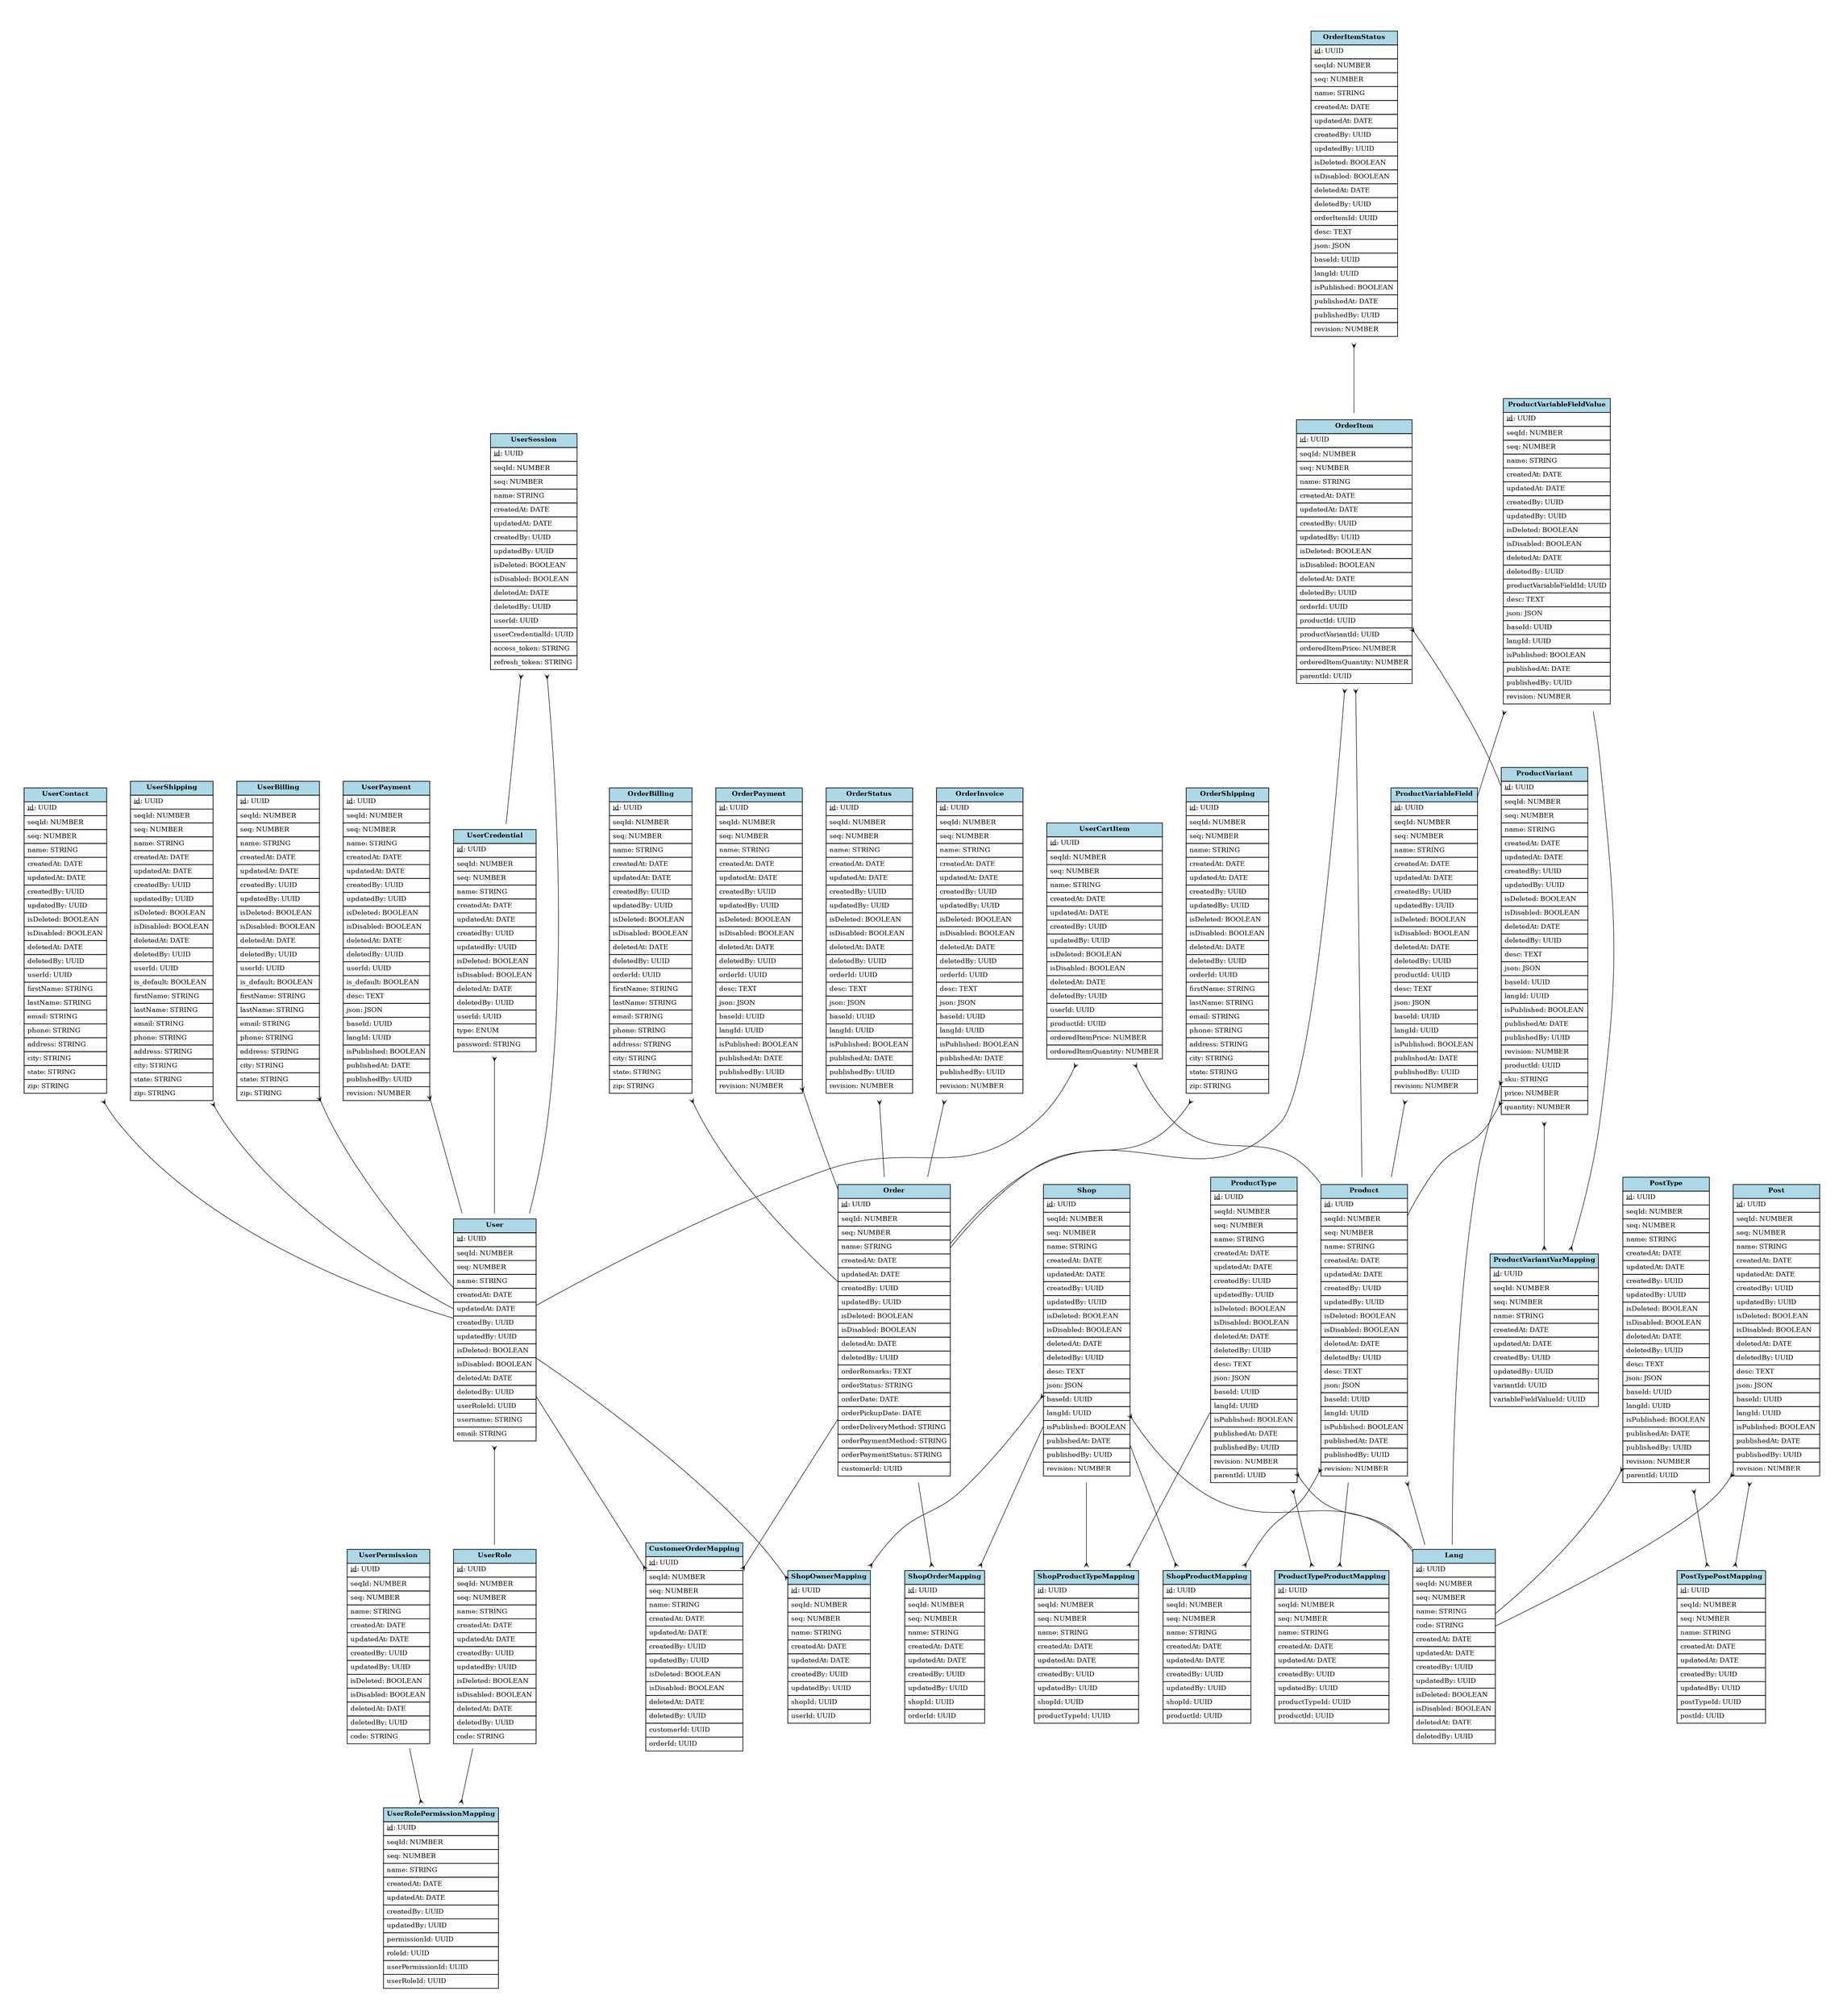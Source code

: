 digraph models_diagram {
	graph [bb="0,0,6895.2,4533.3",
		nodesep=.5,
		overlap=false,
		pad=0.5,
		rankdir=TB,
		ranksep=1
	];
	node [fontsize=10,
		label="\N"
	];
	edge [color=black,
		concentrate=true,
		penwidth=0.75
	];
	UserPermission	 [height=4.2778,
		label=<<table border="0" cellborder="1" cellspacing="0" cellpadding="4">
    <tr><td bgcolor="lightblue"><b>UserPermission</b></td></tr>
    <tr><td port="0" align="left"><u>id</u>: UUID</td></tr>
<tr><td port="1" align="left">seqId: NUMBER</td></tr>
<tr><td port="2" align="left">seq: NUMBER</td></tr>
<tr><td port="3" align="left">name: STRING</td></tr>
<tr><td port="4" align="left">createdAt: DATE</td></tr>
<tr><td port="5" align="left">updatedAt: DATE</td></tr>
<tr><td port="6" align="left">createdBy: UUID</td></tr>
<tr><td port="7" align="left">updatedBy: UUID</td></tr>
<tr><td port="8" align="left">isDeleted: BOOLEAN</td></tr>
<tr><td port="9" align="left">isDisabled: BOOLEAN</td></tr>
<tr><td port="10" align="left">deletedAt: DATE</td></tr>
<tr><td port="11" align="left">deletedBy: UUID</td></tr>
<tr><td port="12" align="left">code: STRING</td></tr>
  </table>>,
		margin=0,
		pos="52.5,2211.4",
		shape=none,
		width=1.4583];
	UserRolePermissionMapping	 [height=3.9722,
		label=<<table border="0" cellborder="1" cellspacing="0" cellpadding="4">
    <tr><td bgcolor="lightblue"><b>UserRolePermissionMapping</b></td></tr>
    <tr><td port="0" align="left"><u>id</u>: UUID</td></tr>
<tr><td port="1" align="left">seqId: NUMBER</td></tr>
<tr><td port="2" align="left">seq: NUMBER</td></tr>
<tr><td port="3" align="left">name: STRING</td></tr>
<tr><td port="4" align="left">createdAt: DATE</td></tr>
<tr><td port="5" align="left">updatedAt: DATE</td></tr>
<tr><td port="6" align="left">createdBy: UUID</td></tr>
<tr><td port="7" align="left">updatedBy: UUID</td></tr>
<tr><td port="8" align="left">permissionId: UUID</td></tr>
<tr><td port="9" align="left">roleId: UUID</td></tr>
<tr><td port="10" align="left">userPermissionId: UUID</td></tr>
<tr><td port="11" align="left">userRoleId: UUID</td></tr>
  </table>>,
		margin=0,
		pos="516.11,1387.2",
		shape=none,
		width=1.7778];
	UserPermission -> UserRolePermissionMapping	 [arrowhead=crow,
		arrowsize=0.6,
		arrowtail=none,
		dir=both,
		pos="e,452.07,1501 105.01,2118 189.61,1967.6 356,1671.8 449.07,1506.4"];
	UserRole	 [height=4.2778,
		label=<<table border="0" cellborder="1" cellspacing="0" cellpadding="4">
    <tr><td bgcolor="lightblue"><b>UserRole</b></td></tr>
    <tr><td port="0" align="left"><u>id</u>: UUID</td></tr>
<tr><td port="1" align="left">seqId: NUMBER</td></tr>
<tr><td port="2" align="left">seq: NUMBER</td></tr>
<tr><td port="3" align="left">name: STRING</td></tr>
<tr><td port="4" align="left">createdAt: DATE</td></tr>
<tr><td port="5" align="left">updatedAt: DATE</td></tr>
<tr><td port="6" align="left">createdBy: UUID</td></tr>
<tr><td port="7" align="left">updatedBy: UUID</td></tr>
<tr><td port="8" align="left">isDeleted: BOOLEAN</td></tr>
<tr><td port="9" align="left">isDisabled: BOOLEAN</td></tr>
<tr><td port="10" align="left">deletedAt: DATE</td></tr>
<tr><td port="11" align="left">deletedBy: UUID</td></tr>
<tr><td port="12" align="left">code: STRING</td></tr>
  </table>>,
		margin=0,
		pos="1211.6,2308.9",
		shape=none,
		width=1.4583];
	UserRole -> UserRolePermissionMapping	 [arrowhead=crow,
		arrowsize=0.6,
		arrowtail=none,
		dir=both,
		pos="e,580.35,1472.3 1159,2239.3 1034.7,2074.4 722.4,1660.6 583.99,1477.1"];
	User	 [height=4.8889,
		label=<<table border="0" cellborder="1" cellspacing="0" cellpadding="4">
    <tr><td bgcolor="lightblue"><b>User</b></td></tr>
    <tr><td port="0" align="left"><u>id</u>: UUID</td></tr>
<tr><td port="1" align="left">seqId: NUMBER</td></tr>
<tr><td port="2" align="left">seq: NUMBER</td></tr>
<tr><td port="3" align="left">name: STRING</td></tr>
<tr><td port="4" align="left">createdAt: DATE</td></tr>
<tr><td port="5" align="left">updatedAt: DATE</td></tr>
<tr><td port="6" align="left">createdBy: UUID</td></tr>
<tr><td port="7" align="left">updatedBy: UUID</td></tr>
<tr><td port="8" align="left">isDeleted: BOOLEAN</td></tr>
<tr><td port="9" align="left">isDisabled: BOOLEAN</td></tr>
<tr><td port="10" align="left">deletedAt: DATE</td></tr>
<tr><td port="11" align="left">deletedBy: UUID</td></tr>
<tr><td port="12" align="left">userRoleId: UUID</td></tr>
<tr><td port="13" align="left">username: STRING</td></tr>
<tr><td port="14" align="left">email: STRING</td></tr>
  </table>>,
		margin=0,
		pos="3193.5,2279.1",
		shape=none,
		width=1.4583];
	User -> UserRole	 [arrowhead=none,
		arrowsize=0.6,
		arrowtail=crow,
		dir=both,
		pos="s,3140.7,2279.9 3134.4,2280 2840.9,2284.4 1542.8,2303.9 1264.3,2308.1"];
	ShopOwnerMapping	 [height=3.3611,
		label=<<table border="0" cellborder="1" cellspacing="0" cellpadding="4">
    <tr><td bgcolor="lightblue"><b>ShopOwnerMapping</b></td></tr>
    <tr><td port="0" align="left"><u>id</u>: UUID</td></tr>
<tr><td port="1" align="left">seqId: NUMBER</td></tr>
<tr><td port="2" align="left">seq: NUMBER</td></tr>
<tr><td port="3" align="left">name: STRING</td></tr>
<tr><td port="4" align="left">createdAt: DATE</td></tr>
<tr><td port="5" align="left">updatedAt: DATE</td></tr>
<tr><td port="6" align="left">createdBy: UUID</td></tr>
<tr><td port="7" align="left">updatedBy: UUID</td></tr>
<tr><td port="8" align="left">shopId: UUID</td></tr>
<tr><td port="9" align="left">userId: UUID</td></tr>
  </table>>,
		margin=0,
		pos="3413.1,1849.2",
		shape=none,
		width=1.2917];
	User -> ShopOwnerMapping	 [arrowhead=crow,
		arrowsize=0.6,
		arrowtail=none,
		dir=both,
		pos="e,3366.5,1940.3 3246.1,2176.1 3281.7,2106.3 3328.6,2014.6 3363.6,1946.1"];
	CustomerOrderMapping	 [height=4.5833,
		label=<<table border="0" cellborder="1" cellspacing="0" cellpadding="4">
    <tr><td bgcolor="lightblue"><b>CustomerOrderMapping</b></td></tr>
    <tr><td port="0" align="left"><u>id</u>: UUID</td></tr>
<tr><td port="1" align="left">seqId: NUMBER</td></tr>
<tr><td port="2" align="left">seq: NUMBER</td></tr>
<tr><td port="3" align="left">name: STRING</td></tr>
<tr><td port="4" align="left">createdAt: DATE</td></tr>
<tr><td port="5" align="left">updatedAt: DATE</td></tr>
<tr><td port="6" align="left">createdBy: UUID</td></tr>
<tr><td port="7" align="left">updatedBy: UUID</td></tr>
<tr><td port="8" align="left">isDeleted: BOOLEAN</td></tr>
<tr><td port="9" align="left">isDisabled: BOOLEAN</td></tr>
<tr><td port="10" align="left">deletedAt: DATE</td></tr>
<tr><td port="11" align="left">deletedBy: UUID</td></tr>
<tr><td port="12" align="left">customerId: UUID</td></tr>
<tr><td port="13" align="left">orderId: UUID</td></tr>
  </table>>,
		margin=0,
		pos="5447.4,2947.7",
		shape=none,
		width=1.5];
	User -> CustomerOrderMapping	 [arrowhead=crow,
		arrowsize=0.6,
		arrowtail=none,
		dir=both,
		pos="e,5393.4,2931.7 3246.1,2294.7 3548.9,2384.5 5065.5,2834.4 5387.3,2929.9"];
	UserCredential	 [height=4.8889,
		label=<<table border="0" cellborder="1" cellspacing="0" cellpadding="4">
    <tr><td bgcolor="lightblue"><b>UserCredential</b></td></tr>
    <tr><td port="0" align="left"><u>id</u>: UUID</td></tr>
<tr><td port="1" align="left">seqId: NUMBER</td></tr>
<tr><td port="2" align="left">seq: NUMBER</td></tr>
<tr><td port="3" align="left">name: STRING</td></tr>
<tr><td port="4" align="left">createdAt: DATE</td></tr>
<tr><td port="5" align="left">updatedAt: DATE</td></tr>
<tr><td port="6" align="left">createdBy: UUID</td></tr>
<tr><td port="7" align="left">updatedBy: UUID</td></tr>
<tr><td port="8" align="left">isDeleted: BOOLEAN</td></tr>
<tr><td port="9" align="left">isDisabled: BOOLEAN</td></tr>
<tr><td port="10" align="left">deletedAt: DATE</td></tr>
<tr><td port="11" align="left">deletedBy: UUID</td></tr>
<tr><td port="12" align="left">userId: UUID</td></tr>
<tr><td port="13" align="left">type: ENUM</td></tr>
<tr><td port="14" align="left">password: STRING</td></tr>
  </table>>,
		margin=0,
		pos="816.17,4000.3",
		shape=none,
		width=1.4583];
	UserCredential -> User	 [arrowhead=none,
		arrowsize=0.6,
		arrowtail=crow,
		dir=both,
		pos="s,868.87,3962.1 874.08,3958.3 1202.4,3720.6 2826.8,2544.6 3140.8,2317.2"];
	UserSession	 [height=5.1944,
		label=<<table border="0" cellborder="1" cellspacing="0" cellpadding="4">
    <tr><td bgcolor="lightblue"><b>UserSession</b></td></tr>
    <tr><td port="0" align="left"><u>id</u>: UUID</td></tr>
<tr><td port="1" align="left">seqId: NUMBER</td></tr>
<tr><td port="2" align="left">seq: NUMBER</td></tr>
<tr><td port="3" align="left">name: STRING</td></tr>
<tr><td port="4" align="left">createdAt: DATE</td></tr>
<tr><td port="5" align="left">updatedAt: DATE</td></tr>
<tr><td port="6" align="left">createdBy: UUID</td></tr>
<tr><td port="7" align="left">updatedBy: UUID</td></tr>
<tr><td port="8" align="left">isDeleted: BOOLEAN</td></tr>
<tr><td port="9" align="left">isDisabled: BOOLEAN</td></tr>
<tr><td port="10" align="left">deletedAt: DATE</td></tr>
<tr><td port="11" align="left">deletedBy: UUID</td></tr>
<tr><td port="12" align="left">userId: UUID</td></tr>
<tr><td port="13" align="left">userCredentialId: UUID</td></tr>
<tr><td port="14" align="left">access_token: STRING</td></tr>
<tr><td port="15" align="left">refresh_token: STRING</td></tr>
  </table>>,
		margin=0,
		pos="2275.3,3999",
		shape=none,
		width=1.4722];
	UserSession -> User	 [arrowhead=none,
		arrowsize=0.6,
		arrowtail=crow,
		dir=both,
		pos="s,2328.5,3899.5 2331.4,3894 2496.6,3584.5 2980.4,2678.3 3141,2377.5"];
	UserSession -> UserCredential	 [arrowhead=none,
		arrowsize=0.6,
		arrowtail=crow,
		dir=both,
		pos="s,2222.1,3999.1 2215.9,3999.1 1977.8,3999.3 1094.3,4000 868.83,4000.2"];
	UserContact	 [height=6.7222,
		label=<<table border="0" cellborder="1" cellspacing="0" cellpadding="4">
    <tr><td bgcolor="lightblue"><b>UserContact</b></td></tr>
    <tr><td port="0" align="left"><u>id</u>: UUID</td></tr>
<tr><td port="1" align="left">seqId: NUMBER</td></tr>
<tr><td port="2" align="left">seq: NUMBER</td></tr>
<tr><td port="3" align="left">name: STRING</td></tr>
<tr><td port="4" align="left">createdAt: DATE</td></tr>
<tr><td port="5" align="left">updatedAt: DATE</td></tr>
<tr><td port="6" align="left">createdBy: UUID</td></tr>
<tr><td port="7" align="left">updatedBy: UUID</td></tr>
<tr><td port="8" align="left">isDeleted: BOOLEAN</td></tr>
<tr><td port="9" align="left">isDisabled: BOOLEAN</td></tr>
<tr><td port="10" align="left">deletedAt: DATE</td></tr>
<tr><td port="11" align="left">deletedBy: UUID</td></tr>
<tr><td port="12" align="left">userId: UUID</td></tr>
<tr><td port="13" align="left">firstName: STRING</td></tr>
<tr><td port="14" align="left">lastName: STRING</td></tr>
<tr><td port="15" align="left">email: STRING</td></tr>
<tr><td port="16" align="left">phone: STRING</td></tr>
<tr><td port="17" align="left">address: STRING</td></tr>
<tr><td port="18" align="left">city: STRING</td></tr>
<tr><td port="19" align="left">state: STRING</td></tr>
<tr><td port="20" align="left">zip: STRING</td></tr>
  </table>>,
		margin=0,
		pos="1855,2854.1",
		shape=none,
		width=1.4583];
	UserContact -> User	 [arrowhead=none,
		arrowsize=0.6,
		arrowtail=crow,
		dir=both,
		pos="s,1907.9,2831.4 1913.7,2828.9 2136.5,2733.2 2928.2,2393 3140.7,2301.8"];
	UserShipping	 [height=7.0278,
		label=<<table border="0" cellborder="1" cellspacing="0" cellpadding="4">
    <tr><td bgcolor="lightblue"><b>UserShipping</b></td></tr>
    <tr><td port="0" align="left"><u>id</u>: UUID</td></tr>
<tr><td port="1" align="left">seqId: NUMBER</td></tr>
<tr><td port="2" align="left">seq: NUMBER</td></tr>
<tr><td port="3" align="left">name: STRING</td></tr>
<tr><td port="4" align="left">createdAt: DATE</td></tr>
<tr><td port="5" align="left">updatedAt: DATE</td></tr>
<tr><td port="6" align="left">createdBy: UUID</td></tr>
<tr><td port="7" align="left">updatedBy: UUID</td></tr>
<tr><td port="8" align="left">isDeleted: BOOLEAN</td></tr>
<tr><td port="9" align="left">isDisabled: BOOLEAN</td></tr>
<tr><td port="10" align="left">deletedAt: DATE</td></tr>
<tr><td port="11" align="left">deletedBy: UUID</td></tr>
<tr><td port="12" align="left">userId: UUID</td></tr>
<tr><td port="13" align="left">is_default: BOOLEAN</td></tr>
<tr><td port="14" align="left">firstName: STRING</td></tr>
<tr><td port="15" align="left">lastName: STRING</td></tr>
<tr><td port="16" align="left">email: STRING</td></tr>
<tr><td port="17" align="left">phone: STRING</td></tr>
<tr><td port="18" align="left">address: STRING</td></tr>
<tr><td port="19" align="left">city: STRING</td></tr>
<tr><td port="20" align="left">state: STRING</td></tr>
<tr><td port="21" align="left">zip: STRING</td></tr>
  </table>>,
		margin=0,
		pos="2099.7,2035.4",
		shape=none,
		width=1.4583];
	UserShipping -> User	 [arrowhead=none,
		arrowsize=0.6,
		arrowtail=crow,
		dir=both,
		pos="s,2152.4,2047.1 2158.6,2048.5 2350.8,2091.3 2958.1,2226.7 3140.9,2267.4"];
	UserBilling	 [height=7.0278,
		label=<<table border="0" cellborder="1" cellspacing="0" cellpadding="4">
    <tr><td bgcolor="lightblue"><b>UserBilling</b></td></tr>
    <tr><td port="0" align="left"><u>id</u>: UUID</td></tr>
<tr><td port="1" align="left">seqId: NUMBER</td></tr>
<tr><td port="2" align="left">seq: NUMBER</td></tr>
<tr><td port="3" align="left">name: STRING</td></tr>
<tr><td port="4" align="left">createdAt: DATE</td></tr>
<tr><td port="5" align="left">updatedAt: DATE</td></tr>
<tr><td port="6" align="left">createdBy: UUID</td></tr>
<tr><td port="7" align="left">updatedBy: UUID</td></tr>
<tr><td port="8" align="left">isDeleted: BOOLEAN</td></tr>
<tr><td port="9" align="left">isDisabled: BOOLEAN</td></tr>
<tr><td port="10" align="left">deletedAt: DATE</td></tr>
<tr><td port="11" align="left">deletedBy: UUID</td></tr>
<tr><td port="12" align="left">userId: UUID</td></tr>
<tr><td port="13" align="left">is_default: BOOLEAN</td></tr>
<tr><td port="14" align="left">firstName: STRING</td></tr>
<tr><td port="15" align="left">lastName: STRING</td></tr>
<tr><td port="16" align="left">email: STRING</td></tr>
<tr><td port="17" align="left">phone: STRING</td></tr>
<tr><td port="18" align="left">address: STRING</td></tr>
<tr><td port="19" align="left">city: STRING</td></tr>
<tr><td port="20" align="left">state: STRING</td></tr>
<tr><td port="21" align="left">zip: STRING</td></tr>
  </table>>,
		margin=0,
		pos="1345.7,1056.9",
		shape=none,
		width=1.4583];
	UserBilling -> User	 [arrowhead=none,
		arrowsize=0.6,
		arrowtail=crow,
		dir=both,
		pos="s,1398.5,1091.8 1403.7,1095.3 1681.7,1279.2 2874.8,2068.3 3140.8,2244.3"];
	UserPayment	 [height=7.0278,
		label=<<table border="0" cellborder="1" cellspacing="0" cellpadding="4">
    <tr><td bgcolor="lightblue"><b>UserPayment</b></td></tr>
    <tr><td port="0" align="left"><u>id</u>: UUID</td></tr>
<tr><td port="1" align="left">seqId: NUMBER</td></tr>
<tr><td port="2" align="left">seq: NUMBER</td></tr>
<tr><td port="3" align="left">name: STRING</td></tr>
<tr><td port="4" align="left">createdAt: DATE</td></tr>
<tr><td port="5" align="left">updatedAt: DATE</td></tr>
<tr><td port="6" align="left">createdBy: UUID</td></tr>
<tr><td port="7" align="left">updatedBy: UUID</td></tr>
<tr><td port="8" align="left">isDeleted: BOOLEAN</td></tr>
<tr><td port="9" align="left">isDisabled: BOOLEAN</td></tr>
<tr><td port="10" align="left">deletedAt: DATE</td></tr>
<tr><td port="11" align="left">deletedBy: UUID</td></tr>
<tr><td port="12" align="left">userId: UUID</td></tr>
<tr><td port="13" align="left">is_default: BOOLEAN</td></tr>
<tr><td port="14" align="left">desc: TEXT</td></tr>
<tr><td port="15" align="left">json: JSON</td></tr>
<tr><td port="16" align="left">baseId: UUID</td></tr>
<tr><td port="17" align="left">langId: UUID</td></tr>
<tr><td port="18" align="left">isPublished: BOOLEAN</td></tr>
<tr><td port="19" align="left">publishedAt: DATE</td></tr>
<tr><td port="20" align="left">publishedBy: UUID</td></tr>
<tr><td port="21" align="left">revision: NUMBER</td></tr>
  </table>>,
		margin=0,
		pos="1734.3,303.6",
		shape=none,
		width=1.5139];
	UserPayment -> User	 [arrowhead=none,
		arrowsize=0.6,
		arrowtail=crow,
		dir=both,
		pos="s,1788.8,377.43 1792.6,382.55 2029.2,702.82 2915.4,1902.6 3141,2208"];
	UserCartItem	 [height=5.1944,
		label=<<table border="0" cellborder="1" cellspacing="0" cellpadding="4">
    <tr><td bgcolor="lightblue"><b>UserCartItem</b></td></tr>
    <tr><td port="0" align="left"><u>id</u>: UUID</td></tr>
<tr><td port="1" align="left">seqId: NUMBER</td></tr>
<tr><td port="2" align="left">seq: NUMBER</td></tr>
<tr><td port="3" align="left">name: STRING</td></tr>
<tr><td port="4" align="left">createdAt: DATE</td></tr>
<tr><td port="5" align="left">updatedAt: DATE</td></tr>
<tr><td port="6" align="left">createdBy: UUID</td></tr>
<tr><td port="7" align="left">updatedBy: UUID</td></tr>
<tr><td port="8" align="left">isDeleted: BOOLEAN</td></tr>
<tr><td port="9" align="left">isDisabled: BOOLEAN</td></tr>
<tr><td port="10" align="left">deletedAt: DATE</td></tr>
<tr><td port="11" align="left">deletedBy: UUID</td></tr>
<tr><td port="12" align="left">userId: UUID</td></tr>
<tr><td port="13" align="left">productId: UUID</td></tr>
<tr><td port="14" align="left">orderedItemPrice: NUMBER</td></tr>
<tr><td port="15" align="left">orderedItemQuantity: NUMBER</td></tr>
  </table>>,
		margin=0,
		pos="2923.9,2716.1",
		shape=none,
		width=1.9583];
	UserCartItem -> User	 [arrowhead=none,
		arrowsize=0.6,
		arrowtail=crow,
		dir=both,
		pos="s,2994.5,2601.6 2997.8,2596.3 3043.1,2522.8 3100.1,2430.4 3140.9,2364.3"];
	Product	 [height=6.4167,
		label=<<table border="0" cellborder="1" cellspacing="0" cellpadding="4">
    <tr><td bgcolor="lightblue"><b>Product</b></td></tr>
    <tr><td port="0" align="left"><u>id</u>: UUID</td></tr>
<tr><td port="1" align="left">seqId: NUMBER</td></tr>
<tr><td port="2" align="left">seq: NUMBER</td></tr>
<tr><td port="3" align="left">name: STRING</td></tr>
<tr><td port="4" align="left">createdAt: DATE</td></tr>
<tr><td port="5" align="left">updatedAt: DATE</td></tr>
<tr><td port="6" align="left">createdBy: UUID</td></tr>
<tr><td port="7" align="left">updatedBy: UUID</td></tr>
<tr><td port="8" align="left">isDeleted: BOOLEAN</td></tr>
<tr><td port="9" align="left">isDisabled: BOOLEAN</td></tr>
<tr><td port="10" align="left">deletedAt: DATE</td></tr>
<tr><td port="11" align="left">deletedBy: UUID</td></tr>
<tr><td port="12" align="left">desc: TEXT</td></tr>
<tr><td port="13" align="left">json: JSON</td></tr>
<tr><td port="14" align="left">baseId: UUID</td></tr>
<tr><td port="15" align="left">langId: UUID</td></tr>
<tr><td port="16" align="left">isPublished: BOOLEAN</td></tr>
<tr><td port="17" align="left">publishedAt: DATE</td></tr>
<tr><td port="18" align="left">publishedBy: UUID</td></tr>
<tr><td port="19" align="left">revision: NUMBER</td></tr>
  </table>>,
		margin=0,
		pos="3362.2,3080.5",
		shape=none,
		width=1.5139];
	UserCartItem -> Product	 [arrowhead=none,
		arrowsize=0.6,
		arrowtail=crow,
		dir=both,
		pos="s,2994.8,2775.1 2999.4,2778.9 3087.3,2851.9 3230,2970.6 3307.7,3035.2"];
	Shop	 [height=6.4167,
		label=<<table border="0" cellborder="1" cellspacing="0" cellpadding="4">
    <tr><td bgcolor="lightblue"><b>Shop</b></td></tr>
    <tr><td port="0" align="left"><u>id</u>: UUID</td></tr>
<tr><td port="1" align="left">seqId: NUMBER</td></tr>
<tr><td port="2" align="left">seq: NUMBER</td></tr>
<tr><td port="3" align="left">name: STRING</td></tr>
<tr><td port="4" align="left">createdAt: DATE</td></tr>
<tr><td port="5" align="left">updatedAt: DATE</td></tr>
<tr><td port="6" align="left">createdBy: UUID</td></tr>
<tr><td port="7" align="left">updatedBy: UUID</td></tr>
<tr><td port="8" align="left">isDeleted: BOOLEAN</td></tr>
<tr><td port="9" align="left">isDisabled: BOOLEAN</td></tr>
<tr><td port="10" align="left">deletedAt: DATE</td></tr>
<tr><td port="11" align="left">deletedBy: UUID</td></tr>
<tr><td port="12" align="left">desc: TEXT</td></tr>
<tr><td port="13" align="left">json: JSON</td></tr>
<tr><td port="14" align="left">baseId: UUID</td></tr>
<tr><td port="15" align="left">langId: UUID</td></tr>
<tr><td port="16" align="left">isPublished: BOOLEAN</td></tr>
<tr><td port="17" align="left">publishedAt: DATE</td></tr>
<tr><td port="18" align="left">publishedBy: UUID</td></tr>
<tr><td port="19" align="left">revision: NUMBER</td></tr>
  </table>>,
		margin=0,
		pos="3626.6,483.38",
		shape=none,
		width=1.5139];
	Shop -> ShopOwnerMapping	 [arrowhead=crow,
		arrowsize=0.6,
		arrowtail=crow,
		dir=both,
		pos="s,3590.5,714.68 e,3432,1728 3589.5,720.71 3544,1011.6 3468.6,1493.8 3433,1722"];
	ShopProductMapping	 [height=3.3611,
		label=<<table border="0" cellborder="1" cellspacing="0" cellpadding="4">
    <tr><td bgcolor="lightblue"><b>ShopProductMapping</b></td></tr>
    <tr><td port="0" align="left"><u>id</u>: UUID</td></tr>
<tr><td port="1" align="left">seqId: NUMBER</td></tr>
<tr><td port="2" align="left">seq: NUMBER</td></tr>
<tr><td port="3" align="left">name: STRING</td></tr>
<tr><td port="4" align="left">createdAt: DATE</td></tr>
<tr><td port="5" align="left">updatedAt: DATE</td></tr>
<tr><td port="6" align="left">createdBy: UUID</td></tr>
<tr><td port="7" align="left">updatedBy: UUID</td></tr>
<tr><td port="8" align="left">shopId: UUID</td></tr>
<tr><td port="9" align="left">productId: UUID</td></tr>
  </table>>,
		margin=0,
		pos="3180.7,1101.2",
		shape=none,
		width=1.3472];
	Shop -> ShopProductMapping	 [arrowhead=crow,
		arrowsize=0.6,
		arrowtail=none,
		dir=both,
		pos="e,3229.4,1033.8 3572,559.13 3485.5,678.98 3318.1,910.77 3233.1,1028.6"];
	ShopProductTypeMapping	 [height=3.3611,
		label=<<table border="0" cellborder="1" cellspacing="0" cellpadding="4">
    <tr><td bgcolor="lightblue"><b>ShopProductTypeMapping</b></td></tr>
    <tr><td port="0" align="left"><u>id</u>: UUID</td></tr>
<tr><td port="1" align="left">seqId: NUMBER</td></tr>
<tr><td port="2" align="left">seq: NUMBER</td></tr>
<tr><td port="3" align="left">name: STRING</td></tr>
<tr><td port="4" align="left">createdAt: DATE</td></tr>
<tr><td port="5" align="left">updatedAt: DATE</td></tr>
<tr><td port="6" align="left">createdBy: UUID</td></tr>
<tr><td port="7" align="left">updatedBy: UUID</td></tr>
<tr><td port="8" align="left">shopId: UUID</td></tr>
<tr><td port="9" align="left">productTypeId: UUID</td></tr>
  </table>>,
		margin=0,
		pos="4375.1,645.65",
		shape=none,
		width=1.6389];
	Shop -> ShopProductTypeMapping	 [arrowhead=crow,
		arrowsize=0.6,
		arrowtail=none,
		dir=both,
		pos="e,4316,632.85 3681.4,495.25 3816.4,524.52 4165,600.09 4310.1,631.56"];
	Lang	 [height=4.2778,
		label=<<table border="0" cellborder="1" cellspacing="0" cellpadding="4">
    <tr><td bgcolor="lightblue"><b>Lang</b></td></tr>
    <tr><td port="0" align="left"><u>id</u>: UUID</td></tr>
<tr><td port="1" align="left">seqId: NUMBER</td></tr>
<tr><td port="2" align="left">seq: NUMBER</td></tr>
<tr><td port="3" align="left">name: STRING</td></tr>
<tr><td port="4" align="left">code: STRING</td></tr>
<tr><td port="5" align="left">createdAt: DATE</td></tr>
<tr><td port="6" align="left">updatedAt: DATE</td></tr>
<tr><td port="7" align="left">createdBy: UUID</td></tr>
<tr><td port="8" align="left">updatedBy: UUID</td></tr>
<tr><td port="9" align="left">isDeleted: BOOLEAN</td></tr>
<tr><td port="10" align="left">isDisabled: BOOLEAN</td></tr>
<tr><td port="11" align="left">deletedAt: DATE</td></tr>
<tr><td port="12" align="left">deletedBy: UUID</td></tr>
  </table>>,
		margin=0,
		pos="5797.9,1065.3",
		shape=none,
		width=1.4583];
	Shop -> Lang	 [arrowhead=none,
		arrowsize=0.6,
		arrowtail=crow,
		dir=both,
		pos="s,3681.4,498.06 3687.3,499.64 4002.5,584.11 5450,972.07 5745.3,1051.2"];
	ShopOrderMapping	 [height=3.3611,
		label=<<table border="0" cellborder="1" cellspacing="0" cellpadding="4">
    <tr><td bgcolor="lightblue"><b>ShopOrderMapping</b></td></tr>
    <tr><td port="0" align="left"><u>id</u>: UUID</td></tr>
<tr><td port="1" align="left">seqId: NUMBER</td></tr>
<tr><td port="2" align="left">seq: NUMBER</td></tr>
<tr><td port="3" align="left">name: STRING</td></tr>
<tr><td port="4" align="left">createdAt: DATE</td></tr>
<tr><td port="5" align="left">updatedAt: DATE</td></tr>
<tr><td port="6" align="left">createdBy: UUID</td></tr>
<tr><td port="7" align="left">updatedBy: UUID</td></tr>
<tr><td port="8" align="left">shopId: UUID</td></tr>
<tr><td port="9" align="left">orderId: UUID</td></tr>
  </table>>,
		margin=0,
		pos="5499.1,1963.1",
		shape=none,
		width=1.2361];
	Shop -> ShopOrderMapping	 [arrowhead=crow,
		arrowsize=0.6,
		arrowtail=none,
		dir=both,
		pos="e,5454.4,1927.8 3681.2,526.47 3956,743.64 5186.4,1716 5449.5,1923.9"];
	Product -> ShopProductMapping	 [arrowhead=crow,
		arrowsize=0.6,
		arrowtail=crow,
		dir=both,
		pos="s,3341,2849.1 e,3191.8,1222.3 3340.4,2842.9 3301.7,2420.8 3222.3,1554.1 3192.4,1228.5"];
	ProductTypeProductMapping	 [height=3.3611,
		label=<<table border="0" cellborder="1" cellspacing="0" cellpadding="4">
    <tr><td bgcolor="lightblue"><b>ProductTypeProductMapping</b></td></tr>
    <tr><td port="0" align="left"><u>id</u>: UUID</td></tr>
<tr><td port="1" align="left">seqId: NUMBER</td></tr>
<tr><td port="2" align="left">seq: NUMBER</td></tr>
<tr><td port="3" align="left">name: STRING</td></tr>
<tr><td port="4" align="left">createdAt: DATE</td></tr>
<tr><td port="5" align="left">updatedAt: DATE</td></tr>
<tr><td port="6" align="left">createdBy: UUID</td></tr>
<tr><td port="7" align="left">updatedBy: UUID</td></tr>
<tr><td port="8" align="left">productTypeId: UUID</td></tr>
<tr><td port="9" align="left">productId: UUID</td></tr>
  </table>>,
		margin=0,
		pos="4885.4,1023.9",
		shape=none,
		width=1.7778];
	Product -> ProductTypeProductMapping	 [arrowhead=crow,
		arrowsize=0.6,
		arrowtail=none,
		dir=both,
		pos="e,4821.4,1110.3 3416.9,3006.7 3650,2691.9 4560.9,1462.1 4817.7,1115.3"];
	Product -> Lang	 [arrowhead=none,
		arrowsize=0.6,
		arrowtail=crow,
		dir=both,
		pos="s,3416.8,3035.3 3421.7,3031.3 3758.8,2752.4 5427,1372.2 5745.3,1108.8"];
	ProductType	 [height=6.7222,
		label=<<table border="0" cellborder="1" cellspacing="0" cellpadding="4">
    <tr><td bgcolor="lightblue"><b>ProductType</b></td></tr>
    <tr><td port="0" align="left"><u>id</u>: UUID</td></tr>
<tr><td port="1" align="left">seqId: NUMBER</td></tr>
<tr><td port="2" align="left">seq: NUMBER</td></tr>
<tr><td port="3" align="left">name: STRING</td></tr>
<tr><td port="4" align="left">createdAt: DATE</td></tr>
<tr><td port="5" align="left">updatedAt: DATE</td></tr>
<tr><td port="6" align="left">createdBy: UUID</td></tr>
<tr><td port="7" align="left">updatedBy: UUID</td></tr>
<tr><td port="8" align="left">isDeleted: BOOLEAN</td></tr>
<tr><td port="9" align="left">isDisabled: BOOLEAN</td></tr>
<tr><td port="10" align="left">deletedAt: DATE</td></tr>
<tr><td port="11" align="left">deletedBy: UUID</td></tr>
<tr><td port="12" align="left">desc: TEXT</td></tr>
<tr><td port="13" align="left">json: JSON</td></tr>
<tr><td port="14" align="left">baseId: UUID</td></tr>
<tr><td port="15" align="left">langId: UUID</td></tr>
<tr><td port="16" align="left">isPublished: BOOLEAN</td></tr>
<tr><td port="17" align="left">publishedAt: DATE</td></tr>
<tr><td port="18" align="left">publishedBy: UUID</td></tr>
<tr><td port="19" align="left">revision: NUMBER</td></tr>
<tr><td port="20" align="left">parentId: UUID</td></tr>
  </table>>,
		margin=0,
		pos="4833,1801.8",
		shape=none,
		width=1.5139];
	ProductType -> ProductTypeProductMapping	 [arrowhead=crow,
		arrowsize=0.6,
		arrowtail=crow,
		dir=both,
		pos="s,4849.3,1559.7 e,4877.3,1145 4849.7,1553.6 4858.7,1419.6 4869.5,1259.9 4876.8,1151.2"];
	ProductType -> ShopProductTypeMapping	 [arrowhead=crow,
		arrowsize=0.6,
		arrowtail=none,
		dir=both,
		pos="e,4423,766.74 4778.4,1664.1 4688.9,1437.9 4512,991.32 4425.3,772.5"];
	ProductType -> Lang	 [arrowhead=none,
		arrowsize=0.6,
		arrowtail=crow,
		dir=both,
		pos="s,4887.6,1760.1 4892.4,1756.4 5067.6,1622.7 5579.4,1232 5745.3,1105.4"];
	ProductVariableField	 [height=6.7222,
		label=<<table border="0" cellborder="1" cellspacing="0" cellpadding="4">
    <tr><td bgcolor="lightblue"><b>ProductVariableField</b></td></tr>
    <tr><td port="0" align="left"><u>id</u>: UUID</td></tr>
<tr><td port="1" align="left">seqId: NUMBER</td></tr>
<tr><td port="2" align="left">seq: NUMBER</td></tr>
<tr><td port="3" align="left">name: STRING</td></tr>
<tr><td port="4" align="left">createdAt: DATE</td></tr>
<tr><td port="5" align="left">updatedAt: DATE</td></tr>
<tr><td port="6" align="left">createdBy: UUID</td></tr>
<tr><td port="7" align="left">updatedBy: UUID</td></tr>
<tr><td port="8" align="left">isDeleted: BOOLEAN</td></tr>
<tr><td port="9" align="left">isDisabled: BOOLEAN</td></tr>
<tr><td port="10" align="left">deletedAt: DATE</td></tr>
<tr><td port="11" align="left">deletedBy: UUID</td></tr>
<tr><td port="12" align="left">productId: UUID</td></tr>
<tr><td port="13" align="left">desc: TEXT</td></tr>
<tr><td port="14" align="left">json: JSON</td></tr>
<tr><td port="15" align="left">baseId: UUID</td></tr>
<tr><td port="16" align="left">langId: UUID</td></tr>
<tr><td port="17" align="left">isPublished: BOOLEAN</td></tr>
<tr><td port="18" align="left">publishedAt: DATE</td></tr>
<tr><td port="19" align="left">publishedBy: UUID</td></tr>
<tr><td port="20" align="left">revision: NUMBER</td></tr>
  </table>>,
		margin=0,
		pos="3106.9,4102.8",
		shape=none,
		width=1.5139];
	ProductVariableField -> Product	 [arrowhead=none,
		arrowsize=0.6,
		arrowtail=crow,
		dir=both,
		pos="s,3161.4,3884.4 3162.9,3878.6 3205.9,3706.3 3265,3469.8 3307.6,3299"];
	ProductVariableFieldValue	 [height=6.7222,
		label=<<table border="0" cellborder="1" cellspacing="0" cellpadding="4">
    <tr><td bgcolor="lightblue"><b>ProductVariableFieldValue</b></td></tr>
    <tr><td port="0" align="left"><u>id</u>: UUID</td></tr>
<tr><td port="1" align="left">seqId: NUMBER</td></tr>
<tr><td port="2" align="left">seq: NUMBER</td></tr>
<tr><td port="3" align="left">name: STRING</td></tr>
<tr><td port="4" align="left">createdAt: DATE</td></tr>
<tr><td port="5" align="left">updatedAt: DATE</td></tr>
<tr><td port="6" align="left">createdBy: UUID</td></tr>
<tr><td port="7" align="left">updatedBy: UUID</td></tr>
<tr><td port="8" align="left">isDeleted: BOOLEAN</td></tr>
<tr><td port="9" align="left">isDisabled: BOOLEAN</td></tr>
<tr><td port="10" align="left">deletedAt: DATE</td></tr>
<tr><td port="11" align="left">deletedBy: UUID</td></tr>
<tr><td port="12" align="left">productVariableFieldId: UUID</td></tr>
<tr><td port="13" align="left">desc: TEXT</td></tr>
<tr><td port="14" align="left">json: JSON</td></tr>
<tr><td port="15" align="left">baseId: UUID</td></tr>
<tr><td port="16" align="left">langId: UUID</td></tr>
<tr><td port="17" align="left">isPublished: BOOLEAN</td></tr>
<tr><td port="18" align="left">publishedAt: DATE</td></tr>
<tr><td port="19" align="left">publishedBy: UUID</td></tr>
<tr><td port="20" align="left">revision: NUMBER</td></tr>
  </table>>,
		margin=0,
		pos="3795.7,3971",
		shape=none,
		width=1.8611];
	ProductVariableFieldValue -> ProductVariableField	 [arrowhead=none,
		arrowsize=0.6,
		arrowtail=crow,
		dir=both,
		pos="s,3728.4,3983.9 3722.3,3985.1 3583.4,4011.6 3285,4068.7 3161.8,4092.3"];
	ProductVariantVarMapping	 [height=3.3611,
		label=<<table border="0" cellborder="1" cellspacing="0" cellpadding="4">
    <tr><td bgcolor="lightblue"><b>ProductVariantVarMapping</b></td></tr>
    <tr><td port="0" align="left"><u>id</u>: UUID</td></tr>
<tr><td port="1" align="left">seqId: NUMBER</td></tr>
<tr><td port="2" align="left">seq: NUMBER</td></tr>
<tr><td port="3" align="left">name: STRING</td></tr>
<tr><td port="4" align="left">createdAt: DATE</td></tr>
<tr><td port="5" align="left">updatedAt: DATE</td></tr>
<tr><td port="6" align="left">createdBy: UUID</td></tr>
<tr><td port="7" align="left">updatedBy: UUID</td></tr>
<tr><td port="8" align="left">variantId: UUID</td></tr>
<tr><td port="9" align="left">variableFieldValueId: UUID</td></tr>
  </table>>,
		margin=0,
		pos="4337.5,3857.4",
		shape=none,
		width=1.7361];
	ProductVariableFieldValue -> ProductVariantVarMapping	 [arrowhead=crow,
		arrowsize=0.6,
		arrowtail=none,
		dir=both,
		pos="e,4275,3870.5 3863,3956.9 3966.6,3935.2 4164.3,3893.7 4268.8,3871.8"];
	ProductVariant	 [height=7.6389,
		label=<<table border="0" cellborder="1" cellspacing="0" cellpadding="4">
    <tr><td bgcolor="lightblue"><b>ProductVariant</b></td></tr>
    <tr><td port="0" align="left"><u>id</u>: UUID</td></tr>
<tr><td port="1" align="left">seqId: NUMBER</td></tr>
<tr><td port="2" align="left">seq: NUMBER</td></tr>
<tr><td port="3" align="left">name: STRING</td></tr>
<tr><td port="4" align="left">createdAt: DATE</td></tr>
<tr><td port="5" align="left">updatedAt: DATE</td></tr>
<tr><td port="6" align="left">createdBy: UUID</td></tr>
<tr><td port="7" align="left">updatedBy: UUID</td></tr>
<tr><td port="8" align="left">isDeleted: BOOLEAN</td></tr>
<tr><td port="9" align="left">isDisabled: BOOLEAN</td></tr>
<tr><td port="10" align="left">deletedAt: DATE</td></tr>
<tr><td port="11" align="left">deletedBy: UUID</td></tr>
<tr><td port="12" align="left">desc: TEXT</td></tr>
<tr><td port="13" align="left">json: JSON</td></tr>
<tr><td port="14" align="left">baseId: UUID</td></tr>
<tr><td port="15" align="left">langId: UUID</td></tr>
<tr><td port="16" align="left">isPublished: BOOLEAN</td></tr>
<tr><td port="17" align="left">publishedAt: DATE</td></tr>
<tr><td port="18" align="left">publishedBy: UUID</td></tr>
<tr><td port="19" align="left">revision: NUMBER</td></tr>
<tr><td port="20" align="left">productId: UUID</td></tr>
<tr><td port="21" align="left">sku: STRING</td></tr>
<tr><td port="22" align="left">price: NUMBER</td></tr>
<tr><td port="23" align="left">quantity: NUMBER</td></tr>
  </table>>,
		margin=0,
		pos="4957.3,4074.3",
		shape=none,
		width=1.5139];
	ProductVariant -> Product	 [arrowhead=none,
		arrowsize=0.6,
		arrowtail=crow,
		dir=both,
		pos="s,4902.4,4040.1 4897.3,4036.9 4643.4,3878.7 3660.2,3266.1 3416.9,3114.6"];
	ProductVariant -> ProductVariantVarMapping	 [arrowhead=crow,
		arrowsize=0.6,
		arrowtail=crow,
		dir=both,
		pos="s,4902.6,4055.1 e,4400.2,3879.4 4896.8,4053.1 4780.7,4012.5 4527.9,3924 4405.9,3881.4"];
	ProductVariant -> Lang	 [arrowhead=none,
		arrowsize=0.6,
		arrowtail=crow,
		dir=both,
		pos="s,5011.8,3879.2 5013.6,3873 5171.1,3309 5614.6,1721.6 5754.8,1219.6"];
	Post	 [height=6.4167,
		label=<<table border="0" cellborder="1" cellspacing="0" cellpadding="4">
    <tr><td bgcolor="lightblue"><b>Post</b></td></tr>
    <tr><td port="0" align="left"><u>id</u>: UUID</td></tr>
<tr><td port="1" align="left">seqId: NUMBER</td></tr>
<tr><td port="2" align="left">seq: NUMBER</td></tr>
<tr><td port="3" align="left">name: STRING</td></tr>
<tr><td port="4" align="left">createdAt: DATE</td></tr>
<tr><td port="5" align="left">updatedAt: DATE</td></tr>
<tr><td port="6" align="left">createdBy: UUID</td></tr>
<tr><td port="7" align="left">updatedBy: UUID</td></tr>
<tr><td port="8" align="left">isDeleted: BOOLEAN</td></tr>
<tr><td port="9" align="left">isDisabled: BOOLEAN</td></tr>
<tr><td port="10" align="left">deletedAt: DATE</td></tr>
<tr><td port="11" align="left">deletedBy: UUID</td></tr>
<tr><td port="12" align="left">desc: TEXT</td></tr>
<tr><td port="13" align="left">json: JSON</td></tr>
<tr><td port="14" align="left">baseId: UUID</td></tr>
<tr><td port="15" align="left">langId: UUID</td></tr>
<tr><td port="16" align="left">isPublished: BOOLEAN</td></tr>
<tr><td port="17" align="left">publishedAt: DATE</td></tr>
<tr><td port="18" align="left">publishedBy: UUID</td></tr>
<tr><td port="19" align="left">revision: NUMBER</td></tr>
  </table>>,
		margin=0,
		pos="6840.7,947.58",
		shape=none,
		width=1.5139];
	Post -> Lang	 [arrowhead=none,
		arrowsize=0.6,
		arrowtail=crow,
		dir=both,
		pos="s,6786.1,953.74 6779.9,954.45 6592.5,975.6 6026,1039.5 5850.4,1059.4"];
	PostTypePostMapping	 [height=3.3611,
		label=<<table border="0" cellborder="1" cellspacing="0" cellpadding="4">
    <tr><td bgcolor="lightblue"><b>PostTypePostMapping</b></td></tr>
    <tr><td port="0" align="left"><u>id</u>: UUID</td></tr>
<tr><td port="1" align="left">seqId: NUMBER</td></tr>
<tr><td port="2" align="left">seq: NUMBER</td></tr>
<tr><td port="3" align="left">name: STRING</td></tr>
<tr><td port="4" align="left">createdAt: DATE</td></tr>
<tr><td port="5" align="left">updatedAt: DATE</td></tr>
<tr><td port="6" align="left">createdBy: UUID</td></tr>
<tr><td port="7" align="left">updatedBy: UUID</td></tr>
<tr><td port="8" align="left">postTypeId: UUID</td></tr>
<tr><td port="9" align="left">postId: UUID</td></tr>
  </table>>,
		margin=0,
		pos="6667.7,241.36",
		shape=none,
		width=1.4028];
	Post -> PostTypePostMapping	 [arrowhead=crow,
		arrowsize=0.6,
		arrowtail=crow,
		dir=both,
		pos="s,6786.2,725.1 e,6697.4,362.6 6784.8,719.11 6756.3,602.91 6722.8,466.05 6698.9,368.67"];
	PostType	 [height=6.7222,
		label=<<table border="0" cellborder="1" cellspacing="0" cellpadding="4">
    <tr><td bgcolor="lightblue"><b>PostType</b></td></tr>
    <tr><td port="0" align="left"><u>id</u>: UUID</td></tr>
<tr><td port="1" align="left">seqId: NUMBER</td></tr>
<tr><td port="2" align="left">seq: NUMBER</td></tr>
<tr><td port="3" align="left">name: STRING</td></tr>
<tr><td port="4" align="left">createdAt: DATE</td></tr>
<tr><td port="5" align="left">updatedAt: DATE</td></tr>
<tr><td port="6" align="left">createdBy: UUID</td></tr>
<tr><td port="7" align="left">updatedBy: UUID</td></tr>
<tr><td port="8" align="left">isDeleted: BOOLEAN</td></tr>
<tr><td port="9" align="left">isDisabled: BOOLEAN</td></tr>
<tr><td port="10" align="left">deletedAt: DATE</td></tr>
<tr><td port="11" align="left">deletedBy: UUID</td></tr>
<tr><td port="12" align="left">desc: TEXT</td></tr>
<tr><td port="13" align="left">json: JSON</td></tr>
<tr><td port="14" align="left">baseId: UUID</td></tr>
<tr><td port="15" align="left">langId: UUID</td></tr>
<tr><td port="16" align="left">isPublished: BOOLEAN</td></tr>
<tr><td port="17" align="left">publishedAt: DATE</td></tr>
<tr><td port="18" align="left">publishedBy: UUID</td></tr>
<tr><td port="19" align="left">revision: NUMBER</td></tr>
<tr><td port="20" align="left">parentId: UUID</td></tr>
  </table>>,
		margin=0,
		pos="5484.1,242",
		shape=none,
		width=1.5139];
	PostType -> Lang	 [arrowhead=none,
		arrowsize=0.6,
		arrowtail=crow,
		dir=both,
		pos="s,5538.7,385.41 5541,391.25 5599.1,543.84 5688.7,778.92 5745.3,927.3"];
	PostType -> PostTypePostMapping	 [arrowhead=crow,
		arrowsize=0.6,
		arrowtail=crow,
		dir=both,
		pos="s,5538.8,241.97 e,6616.9,241.39 5545.1,241.97 5750,241.86 6412.3,241.5 6610.9,241.39"];
	Order	 [height=6.4167,
		label=<<table border="0" cellborder="1" cellspacing="0" cellpadding="4">
    <tr><td bgcolor="lightblue"><b>Order</b></td></tr>
    <tr><td port="0" align="left"><u>id</u>: UUID</td></tr>
<tr><td port="1" align="left">seqId: NUMBER</td></tr>
<tr><td port="2" align="left">seq: NUMBER</td></tr>
<tr><td port="3" align="left">name: STRING</td></tr>
<tr><td port="4" align="left">createdAt: DATE</td></tr>
<tr><td port="5" align="left">updatedAt: DATE</td></tr>
<tr><td port="6" align="left">createdBy: UUID</td></tr>
<tr><td port="7" align="left">updatedBy: UUID</td></tr>
<tr><td port="8" align="left">isDeleted: BOOLEAN</td></tr>
<tr><td port="9" align="left">isDisabled: BOOLEAN</td></tr>
<tr><td port="10" align="left">deletedAt: DATE</td></tr>
<tr><td port="11" align="left">deletedBy: UUID</td></tr>
<tr><td port="12" align="left">orderRemarks: TEXT</td></tr>
<tr><td port="13" align="left">orderStatus: STRING</td></tr>
<tr><td port="14" align="left">orderDate: DATE</td></tr>
<tr><td port="15" align="left">orderPickupDate: DATE</td></tr>
<tr><td port="16" align="left">orderDeliveryMethod: STRING</td></tr>
<tr><td port="17" align="left">orderPaymentMethod: STRING</td></tr>
<tr><td port="18" align="left">orderPaymentStatus: STRING</td></tr>
<tr><td port="19" align="left">customerId: UUID</td></tr>
  </table>>,
		margin=0,
		pos="5471.5,2458.3",
		shape=none,
		width=1.9167];
	Order -> ShopOrderMapping	 [arrowhead=crow,
		arrowsize=0.6,
		arrowtail=none,
		dir=both,
		pos="e,5492.4,2084.2 5484.4,2227 5487,2180 5489.7,2132.1 5492,2090.3"];
	Order -> CustomerOrderMapping	 [arrowhead=crow,
		arrowsize=0.6,
		arrowtail=none,
		dir=both,
		pos="e,5455.6,2782.5 5460.1,2689.4 5458.7,2718.6 5457.2,2748.1 5455.9,2776.1"];
	OrderItem	 [height=5.8056,
		label=<<table border="0" cellborder="1" cellspacing="0" cellpadding="4">
    <tr><td bgcolor="lightblue"><b>OrderItem</b></td></tr>
    <tr><td port="0" align="left"><u>id</u>: UUID</td></tr>
<tr><td port="1" align="left">seqId: NUMBER</td></tr>
<tr><td port="2" align="left">seq: NUMBER</td></tr>
<tr><td port="3" align="left">name: STRING</td></tr>
<tr><td port="4" align="left">createdAt: DATE</td></tr>
<tr><td port="5" align="left">updatedAt: DATE</td></tr>
<tr><td port="6" align="left">createdBy: UUID</td></tr>
<tr><td port="7" align="left">updatedBy: UUID</td></tr>
<tr><td port="8" align="left">isDeleted: BOOLEAN</td></tr>
<tr><td port="9" align="left">isDisabled: BOOLEAN</td></tr>
<tr><td port="10" align="left">deletedAt: DATE</td></tr>
<tr><td port="11" align="left">deletedBy: UUID</td></tr>
<tr><td port="12" align="left">orderId: UUID</td></tr>
<tr><td port="13" align="left">productId: UUID</td></tr>
<tr><td port="14" align="left">productVariantId: UUID</td></tr>
<tr><td port="15" align="left">orderedItemPrice: NUMBER</td></tr>
<tr><td port="16" align="left">orderedItemQuantity: NUMBER</td></tr>
<tr><td port="17" align="left">parentId: UUID</td></tr>
  </table>>,
		margin=0,
		pos="4995,3203.6",
		shape=none,
		width=1.9583];
	OrderItem -> Product	 [arrowhead=none,
		arrowsize=0.6,
		arrowtail=crow,
		dir=both,
		pos="s,4924.3,3198.3 4918.2,3197.8 4635.8,3176.5 3659.1,3102.9 3416.9,3084.6"];
	OrderItem -> ProductVariant	 [arrowhead=none,
		arrowsize=0.6,
		arrowtail=crow,
		dir=both,
		pos="s,4985.9,3412.7 4985.7,3418.9 4980.7,3533.7 4974.6,3676.2 4969.2,3799"];
	OrderItem -> Order	 [arrowhead=none,
		arrowsize=0.6,
		arrowtail=crow,
		dir=both,
		pos="s,5065.6,3093.2 5069,3087.8 5160.1,2945.3 5313.6,2705.3 5402.3,2566.5"];
	OrderBilling	 [height=6.7222,
		label=<<table border="0" cellborder="1" cellspacing="0" cellpadding="4">
    <tr><td bgcolor="lightblue"><b>OrderBilling</b></td></tr>
    <tr><td port="0" align="left"><u>id</u>: UUID</td></tr>
<tr><td port="1" align="left">seqId: NUMBER</td></tr>
<tr><td port="2" align="left">seq: NUMBER</td></tr>
<tr><td port="3" align="left">name: STRING</td></tr>
<tr><td port="4" align="left">createdAt: DATE</td></tr>
<tr><td port="5" align="left">updatedAt: DATE</td></tr>
<tr><td port="6" align="left">createdBy: UUID</td></tr>
<tr><td port="7" align="left">updatedBy: UUID</td></tr>
<tr><td port="8" align="left">isDeleted: BOOLEAN</td></tr>
<tr><td port="9" align="left">isDisabled: BOOLEAN</td></tr>
<tr><td port="10" align="left">deletedAt: DATE</td></tr>
<tr><td port="11" align="left">deletedBy: UUID</td></tr>
<tr><td port="12" align="left">orderId: UUID</td></tr>
<tr><td port="13" align="left">firstName: STRING</td></tr>
<tr><td port="14" align="left">lastName: STRING</td></tr>
<tr><td port="15" align="left">email: STRING</td></tr>
<tr><td port="16" align="left">phone: STRING</td></tr>
<tr><td port="17" align="left">address: STRING</td></tr>
<tr><td port="18" align="left">city: STRING</td></tr>
<tr><td port="19" align="left">state: STRING</td></tr>
<tr><td port="20" align="left">zip: STRING</td></tr>
  </table>>,
		margin=0,
		pos="6511.6,1452.7",
		shape=none,
		width=1.4583];
	OrderBilling -> Order	 [arrowhead=none,
		arrowsize=0.6,
		arrowtail=crow,
		dir=both,
		pos="s,6458.9,1503.6 6454.6,1507.8 6276.9,1679.6 5733.8,2204.7 5540.6,2391.5"];
	OrderShipping	 [height=6.7222,
		label=<<table border="0" cellborder="1" cellspacing="0" cellpadding="4">
    <tr><td bgcolor="lightblue"><b>OrderShipping</b></td></tr>
    <tr><td port="0" align="left"><u>id</u>: UUID</td></tr>
<tr><td port="1" align="left">seqId: NUMBER</td></tr>
<tr><td port="2" align="left">seq: NUMBER</td></tr>
<tr><td port="3" align="left">name: STRING</td></tr>
<tr><td port="4" align="left">createdAt: DATE</td></tr>
<tr><td port="5" align="left">updatedAt: DATE</td></tr>
<tr><td port="6" align="left">createdBy: UUID</td></tr>
<tr><td port="7" align="left">updatedBy: UUID</td></tr>
<tr><td port="8" align="left">isDeleted: BOOLEAN</td></tr>
<tr><td port="9" align="left">isDisabled: BOOLEAN</td></tr>
<tr><td port="10" align="left">deletedAt: DATE</td></tr>
<tr><td port="11" align="left">deletedBy: UUID</td></tr>
<tr><td port="12" align="left">orderId: UUID</td></tr>
<tr><td port="13" align="left">firstName: STRING</td></tr>
<tr><td port="14" align="left">lastName: STRING</td></tr>
<tr><td port="15" align="left">email: STRING</td></tr>
<tr><td port="16" align="left">phone: STRING</td></tr>
<tr><td port="17" align="left">address: STRING</td></tr>
<tr><td port="18" align="left">city: STRING</td></tr>
<tr><td port="19" align="left">state: STRING</td></tr>
<tr><td port="20" align="left">zip: STRING</td></tr>
  </table>>,
		margin=0,
		pos="6698.8,1903.4",
		shape=none,
		width=1.4583];
	OrderShipping -> Order	 [arrowhead=none,
		arrowsize=0.6,
		arrowtail=crow,
		dir=both,
		pos="s,6646,1927.3 6640.4,1929.8 6437.2,2021.7 5760.4,2327.7 5540.9,2426.9"];
	OrderPayment	 [height=6.7222,
		label=<<table border="0" cellborder="1" cellspacing="0" cellpadding="4">
    <tr><td bgcolor="lightblue"><b>OrderPayment</b></td></tr>
    <tr><td port="0" align="left"><u>id</u>: UUID</td></tr>
<tr><td port="1" align="left">seqId: NUMBER</td></tr>
<tr><td port="2" align="left">seq: NUMBER</td></tr>
<tr><td port="3" align="left">name: STRING</td></tr>
<tr><td port="4" align="left">createdAt: DATE</td></tr>
<tr><td port="5" align="left">updatedAt: DATE</td></tr>
<tr><td port="6" align="left">createdBy: UUID</td></tr>
<tr><td port="7" align="left">updatedBy: UUID</td></tr>
<tr><td port="8" align="left">isDeleted: BOOLEAN</td></tr>
<tr><td port="9" align="left">isDisabled: BOOLEAN</td></tr>
<tr><td port="10" align="left">deletedAt: DATE</td></tr>
<tr><td port="11" align="left">deletedBy: UUID</td></tr>
<tr><td port="12" align="left">orderId: UUID</td></tr>
<tr><td port="13" align="left">desc: TEXT</td></tr>
<tr><td port="14" align="left">json: JSON</td></tr>
<tr><td port="15" align="left">baseId: UUID</td></tr>
<tr><td port="16" align="left">langId: UUID</td></tr>
<tr><td port="17" align="left">isPublished: BOOLEAN</td></tr>
<tr><td port="18" align="left">publishedAt: DATE</td></tr>
<tr><td port="19" align="left">publishedBy: UUID</td></tr>
<tr><td port="20" align="left">revision: NUMBER</td></tr>
  </table>>,
		margin=0,
		pos="6734.8,2463.6",
		shape=none,
		width=1.5139];
	OrderPayment -> Order	 [arrowhead=none,
		arrowsize=0.6,
		arrowtail=crow,
		dir=both,
		pos="s,6680.1,2463.4 6674.1,2463.3 6463.3,2462.4 5764.4,2459.5 5540.9,2458.6"];
	OrderInvoice	 [height=6.7222,
		label=<<table border="0" cellborder="1" cellspacing="0" cellpadding="4">
    <tr><td bgcolor="lightblue"><b>OrderInvoice</b></td></tr>
    <tr><td port="0" align="left"><u>id</u>: UUID</td></tr>
<tr><td port="1" align="left">seqId: NUMBER</td></tr>
<tr><td port="2" align="left">seq: NUMBER</td></tr>
<tr><td port="3" align="left">name: STRING</td></tr>
<tr><td port="4" align="left">createdAt: DATE</td></tr>
<tr><td port="5" align="left">updatedAt: DATE</td></tr>
<tr><td port="6" align="left">createdBy: UUID</td></tr>
<tr><td port="7" align="left">updatedBy: UUID</td></tr>
<tr><td port="8" align="left">isDeleted: BOOLEAN</td></tr>
<tr><td port="9" align="left">isDisabled: BOOLEAN</td></tr>
<tr><td port="10" align="left">deletedAt: DATE</td></tr>
<tr><td port="11" align="left">deletedBy: UUID</td></tr>
<tr><td port="12" align="left">orderId: UUID</td></tr>
<tr><td port="13" align="left">desc: TEXT</td></tr>
<tr><td port="14" align="left">json: JSON</td></tr>
<tr><td port="15" align="left">baseId: UUID</td></tr>
<tr><td port="16" align="left">langId: UUID</td></tr>
<tr><td port="17" align="left">isPublished: BOOLEAN</td></tr>
<tr><td port="18" align="left">publishedAt: DATE</td></tr>
<tr><td port="19" align="left">publishedBy: UUID</td></tr>
<tr><td port="20" align="left">revision: NUMBER</td></tr>
  </table>>,
		margin=0,
		pos="6667.1,3079.4",
		shape=none,
		width=1.5139];
	OrderInvoice -> Order	 [arrowhead=none,
		arrowsize=0.6,
		arrowtail=crow,
		dir=both,
		pos="s,6612.2,3050.9 6606.7,3048 6404.9,2943.2 5755,2605.6 5540.7,2494.2"];
	OrderStatus	 [height=6.7222,
		label=<<table border="0" cellborder="1" cellspacing="0" cellpadding="4">
    <tr><td bgcolor="lightblue"><b>OrderStatus</b></td></tr>
    <tr><td port="0" align="left"><u>id</u>: UUID</td></tr>
<tr><td port="1" align="left">seqId: NUMBER</td></tr>
<tr><td port="2" align="left">seq: NUMBER</td></tr>
<tr><td port="3" align="left">name: STRING</td></tr>
<tr><td port="4" align="left">createdAt: DATE</td></tr>
<tr><td port="5" align="left">updatedAt: DATE</td></tr>
<tr><td port="6" align="left">createdBy: UUID</td></tr>
<tr><td port="7" align="left">updatedBy: UUID</td></tr>
<tr><td port="8" align="left">isDeleted: BOOLEAN</td></tr>
<tr><td port="9" align="left">isDisabled: BOOLEAN</td></tr>
<tr><td port="10" align="left">deletedAt: DATE</td></tr>
<tr><td port="11" align="left">deletedBy: UUID</td></tr>
<tr><td port="12" align="left">orderId: UUID</td></tr>
<tr><td port="13" align="left">desc: TEXT</td></tr>
<tr><td port="14" align="left">json: JSON</td></tr>
<tr><td port="15" align="left">baseId: UUID</td></tr>
<tr><td port="16" align="left">langId: UUID</td></tr>
<tr><td port="17" align="left">isPublished: BOOLEAN</td></tr>
<tr><td port="18" align="left">publishedAt: DATE</td></tr>
<tr><td port="19" align="left">publishedBy: UUID</td></tr>
<tr><td port="20" align="left">revision: NUMBER</td></tr>
  </table>>,
		margin=0,
		pos="6779.1,3955.9",
		shape=none,
		width=1.5139];
	OrderStatus -> Order	 [arrowhead=none,
		arrowsize=0.6,
		arrowtail=crow,
		dir=both,
		pos="s,6724.6,3893.4 6720.5,3888.8 6507.1,3644.3 5771,2801.3 5540.8,2537.7"];
	OrderItemStatus	 [height=6.7222,
		label=<<table border="0" cellborder="1" cellspacing="0" cellpadding="4">
    <tr><td bgcolor="lightblue"><b>OrderItemStatus</b></td></tr>
    <tr><td port="0" align="left"><u>id</u>: UUID</td></tr>
<tr><td port="1" align="left">seqId: NUMBER</td></tr>
<tr><td port="2" align="left">seq: NUMBER</td></tr>
<tr><td port="3" align="left">name: STRING</td></tr>
<tr><td port="4" align="left">createdAt: DATE</td></tr>
<tr><td port="5" align="left">updatedAt: DATE</td></tr>
<tr><td port="6" align="left">createdBy: UUID</td></tr>
<tr><td port="7" align="left">updatedBy: UUID</td></tr>
<tr><td port="8" align="left">isDeleted: BOOLEAN</td></tr>
<tr><td port="9" align="left">isDisabled: BOOLEAN</td></tr>
<tr><td port="10" align="left">deletedAt: DATE</td></tr>
<tr><td port="11" align="left">deletedBy: UUID</td></tr>
<tr><td port="12" align="left">orderItemId: UUID</td></tr>
<tr><td port="13" align="left">desc: TEXT</td></tr>
<tr><td port="14" align="left">json: JSON</td></tr>
<tr><td port="15" align="left">baseId: UUID</td></tr>
<tr><td port="16" align="left">langId: UUID</td></tr>
<tr><td port="17" align="left">isPublished: BOOLEAN</td></tr>
<tr><td port="18" align="left">publishedAt: DATE</td></tr>
<tr><td port="19" align="left">publishedBy: UUID</td></tr>
<tr><td port="20" align="left">revision: NUMBER</td></tr>
  </table>>,
		margin=0,
		pos="5926.8,4291.3",
		shape=none,
		width=1.5139];
	OrderItemStatus -> OrderItem	 [arrowhead=none,
		arrowsize=0.6,
		arrowtail=crow,
		dir=both,
		pos="s,5872,4227.3 5868,4222.6 5704,4031.2 5242.7,3492.7 5065.5,3285.9"];
}
